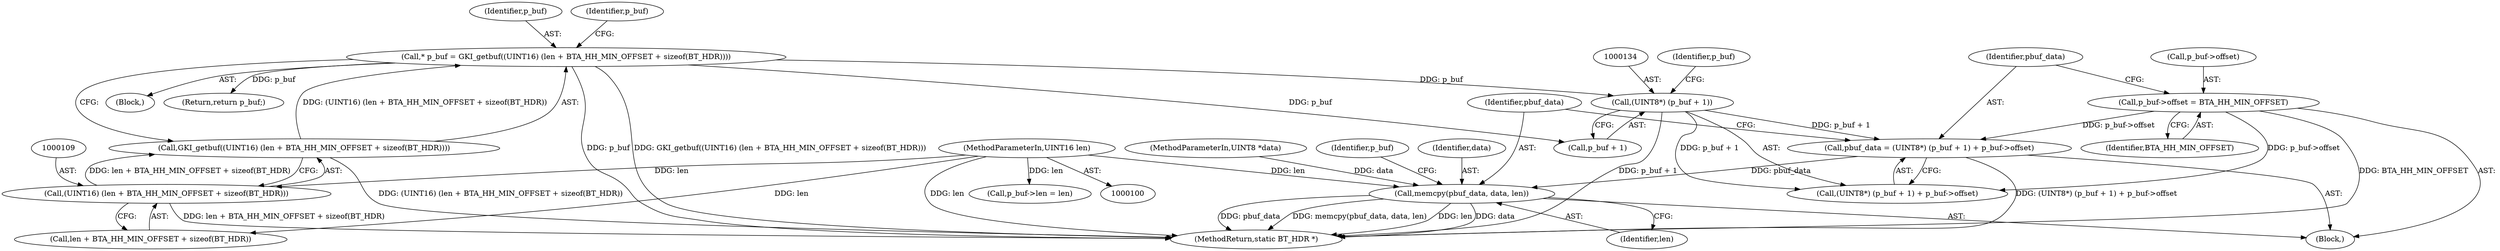 digraph "0_Android_514139f4b40cbb035bb92f3e24d5a389d75db9e6@pointer" {
"1000130" [label="(Call,pbuf_data = (UINT8*) (p_buf + 1) + p_buf->offset)"];
"1000133" [label="(Call,(UINT8*) (p_buf + 1))"];
"1000105" [label="(Call,* p_buf = GKI_getbuf((UINT16) (len + BTA_HH_MIN_OFFSET + sizeof(BT_HDR))))"];
"1000107" [label="(Call,GKI_getbuf((UINT16) (len + BTA_HH_MIN_OFFSET + sizeof(BT_HDR))))"];
"1000108" [label="(Call,(UINT16) (len + BTA_HH_MIN_OFFSET + sizeof(BT_HDR)))"];
"1000101" [label="(MethodParameterIn,UINT16 len)"];
"1000125" [label="(Call,p_buf->offset = BTA_HH_MIN_OFFSET)"];
"1000141" [label="(Call,memcpy(pbuf_data, data, len))"];
"1000147" [label="(MethodReturn,static BT_HDR *)"];
"1000142" [label="(Identifier,pbuf_data)"];
"1000120" [label="(Call,p_buf->len = len)"];
"1000103" [label="(Block,)"];
"1000105" [label="(Call,* p_buf = GKI_getbuf((UINT16) (len + BTA_HH_MIN_OFFSET + sizeof(BT_HDR))))"];
"1000145" [label="(Return,return p_buf;)"];
"1000130" [label="(Call,pbuf_data = (UINT8*) (p_buf + 1) + p_buf->offset)"];
"1000108" [label="(Call,(UINT16) (len + BTA_HH_MIN_OFFSET + sizeof(BT_HDR)))"];
"1000126" [label="(Call,p_buf->offset)"];
"1000133" [label="(Call,(UINT8*) (p_buf + 1))"];
"1000143" [label="(Identifier,data)"];
"1000101" [label="(MethodParameterIn,UINT16 len)"];
"1000131" [label="(Identifier,pbuf_data)"];
"1000132" [label="(Call,(UINT8*) (p_buf + 1) + p_buf->offset)"];
"1000125" [label="(Call,p_buf->offset = BTA_HH_MIN_OFFSET)"];
"1000102" [label="(MethodParameterIn,UINT8 *data)"];
"1000129" [label="(Identifier,BTA_HH_MIN_OFFSET)"];
"1000106" [label="(Identifier,p_buf)"];
"1000144" [label="(Identifier,len)"];
"1000135" [label="(Call,p_buf + 1)"];
"1000139" [label="(Identifier,p_buf)"];
"1000146" [label="(Identifier,p_buf)"];
"1000107" [label="(Call,GKI_getbuf((UINT16) (len + BTA_HH_MIN_OFFSET + sizeof(BT_HDR))))"];
"1000110" [label="(Call,len + BTA_HH_MIN_OFFSET + sizeof(BT_HDR))"];
"1000117" [label="(Identifier,p_buf)"];
"1000141" [label="(Call,memcpy(pbuf_data, data, len))"];
"1000118" [label="(Block,)"];
"1000130" -> "1000118"  [label="AST: "];
"1000130" -> "1000132"  [label="CFG: "];
"1000131" -> "1000130"  [label="AST: "];
"1000132" -> "1000130"  [label="AST: "];
"1000142" -> "1000130"  [label="CFG: "];
"1000130" -> "1000147"  [label="DDG: (UINT8*) (p_buf + 1) + p_buf->offset"];
"1000133" -> "1000130"  [label="DDG: p_buf + 1"];
"1000125" -> "1000130"  [label="DDG: p_buf->offset"];
"1000130" -> "1000141"  [label="DDG: pbuf_data"];
"1000133" -> "1000132"  [label="AST: "];
"1000133" -> "1000135"  [label="CFG: "];
"1000134" -> "1000133"  [label="AST: "];
"1000135" -> "1000133"  [label="AST: "];
"1000139" -> "1000133"  [label="CFG: "];
"1000133" -> "1000147"  [label="DDG: p_buf + 1"];
"1000133" -> "1000132"  [label="DDG: p_buf + 1"];
"1000105" -> "1000133"  [label="DDG: p_buf"];
"1000105" -> "1000103"  [label="AST: "];
"1000105" -> "1000107"  [label="CFG: "];
"1000106" -> "1000105"  [label="AST: "];
"1000107" -> "1000105"  [label="AST: "];
"1000117" -> "1000105"  [label="CFG: "];
"1000105" -> "1000147"  [label="DDG: GKI_getbuf((UINT16) (len + BTA_HH_MIN_OFFSET + sizeof(BT_HDR)))"];
"1000105" -> "1000147"  [label="DDG: p_buf"];
"1000107" -> "1000105"  [label="DDG: (UINT16) (len + BTA_HH_MIN_OFFSET + sizeof(BT_HDR))"];
"1000105" -> "1000135"  [label="DDG: p_buf"];
"1000105" -> "1000145"  [label="DDG: p_buf"];
"1000107" -> "1000108"  [label="CFG: "];
"1000108" -> "1000107"  [label="AST: "];
"1000107" -> "1000147"  [label="DDG: (UINT16) (len + BTA_HH_MIN_OFFSET + sizeof(BT_HDR))"];
"1000108" -> "1000107"  [label="DDG: len + BTA_HH_MIN_OFFSET + sizeof(BT_HDR)"];
"1000108" -> "1000110"  [label="CFG: "];
"1000109" -> "1000108"  [label="AST: "];
"1000110" -> "1000108"  [label="AST: "];
"1000108" -> "1000147"  [label="DDG: len + BTA_HH_MIN_OFFSET + sizeof(BT_HDR)"];
"1000101" -> "1000108"  [label="DDG: len"];
"1000101" -> "1000100"  [label="AST: "];
"1000101" -> "1000147"  [label="DDG: len"];
"1000101" -> "1000110"  [label="DDG: len"];
"1000101" -> "1000120"  [label="DDG: len"];
"1000101" -> "1000141"  [label="DDG: len"];
"1000125" -> "1000118"  [label="AST: "];
"1000125" -> "1000129"  [label="CFG: "];
"1000126" -> "1000125"  [label="AST: "];
"1000129" -> "1000125"  [label="AST: "];
"1000131" -> "1000125"  [label="CFG: "];
"1000125" -> "1000147"  [label="DDG: BTA_HH_MIN_OFFSET"];
"1000125" -> "1000132"  [label="DDG: p_buf->offset"];
"1000141" -> "1000118"  [label="AST: "];
"1000141" -> "1000144"  [label="CFG: "];
"1000142" -> "1000141"  [label="AST: "];
"1000143" -> "1000141"  [label="AST: "];
"1000144" -> "1000141"  [label="AST: "];
"1000146" -> "1000141"  [label="CFG: "];
"1000141" -> "1000147"  [label="DDG: pbuf_data"];
"1000141" -> "1000147"  [label="DDG: memcpy(pbuf_data, data, len)"];
"1000141" -> "1000147"  [label="DDG: len"];
"1000141" -> "1000147"  [label="DDG: data"];
"1000102" -> "1000141"  [label="DDG: data"];
}
